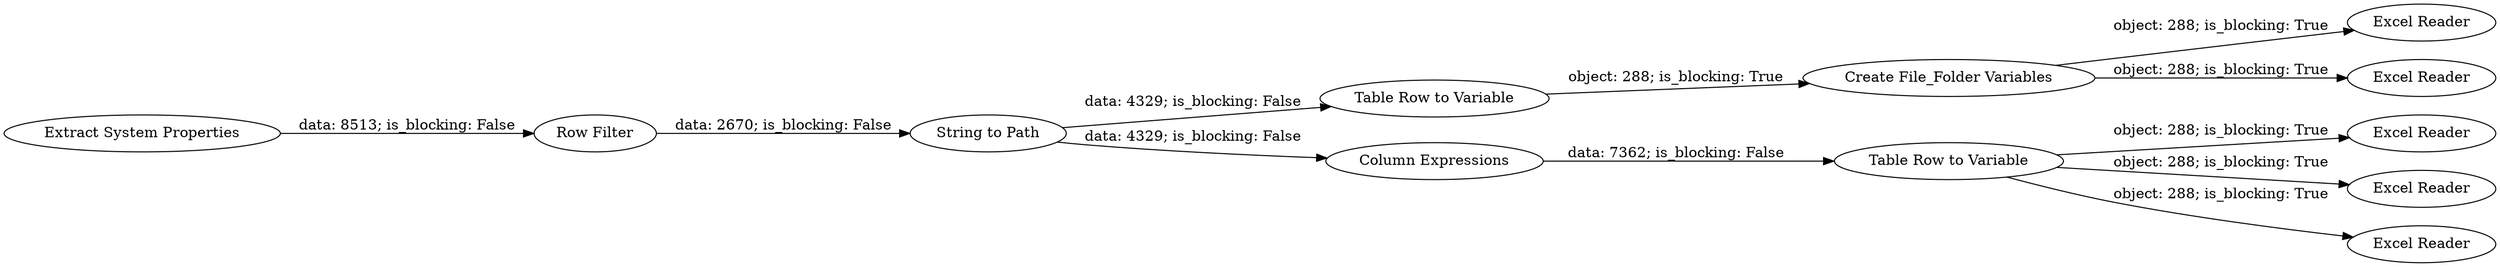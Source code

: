digraph {
	"8609048645399498921_8" [label="Excel Reader"]
	"8609048645399498921_1" [label="Extract System Properties"]
	"8609048645399498921_9" [label="Table Row to Variable"]
	"8609048645399498921_10" [label="Create File_Folder Variables"]
	"8609048645399498921_13" [label="Excel Reader"]
	"8609048645399498921_2" [label="Row Filter"]
	"8609048645399498921_7" [label="Excel Reader"]
	"8609048645399498921_5" [label="String to Path"]
	"8609048645399498921_6" [label="Excel Reader"]
	"8609048645399498921_11" [label="Table Row to Variable"]
	"8609048645399498921_12" [label="Excel Reader"]
	"8609048645399498921_4" [label="Column Expressions"]
	"8609048645399498921_2" -> "8609048645399498921_5" [label="data: 2670; is_blocking: False"]
	"8609048645399498921_9" -> "8609048645399498921_8" [label="object: 288; is_blocking: True"]
	"8609048645399498921_4" -> "8609048645399498921_9" [label="data: 7362; is_blocking: False"]
	"8609048645399498921_11" -> "8609048645399498921_10" [label="object: 288; is_blocking: True"]
	"8609048645399498921_10" -> "8609048645399498921_12" [label="object: 288; is_blocking: True"]
	"8609048645399498921_5" -> "8609048645399498921_4" [label="data: 4329; is_blocking: False"]
	"8609048645399498921_9" -> "8609048645399498921_6" [label="object: 288; is_blocking: True"]
	"8609048645399498921_9" -> "8609048645399498921_7" [label="object: 288; is_blocking: True"]
	"8609048645399498921_5" -> "8609048645399498921_11" [label="data: 4329; is_blocking: False"]
	"8609048645399498921_10" -> "8609048645399498921_13" [label="object: 288; is_blocking: True"]
	"8609048645399498921_1" -> "8609048645399498921_2" [label="data: 8513; is_blocking: False"]
	rankdir=LR
}
